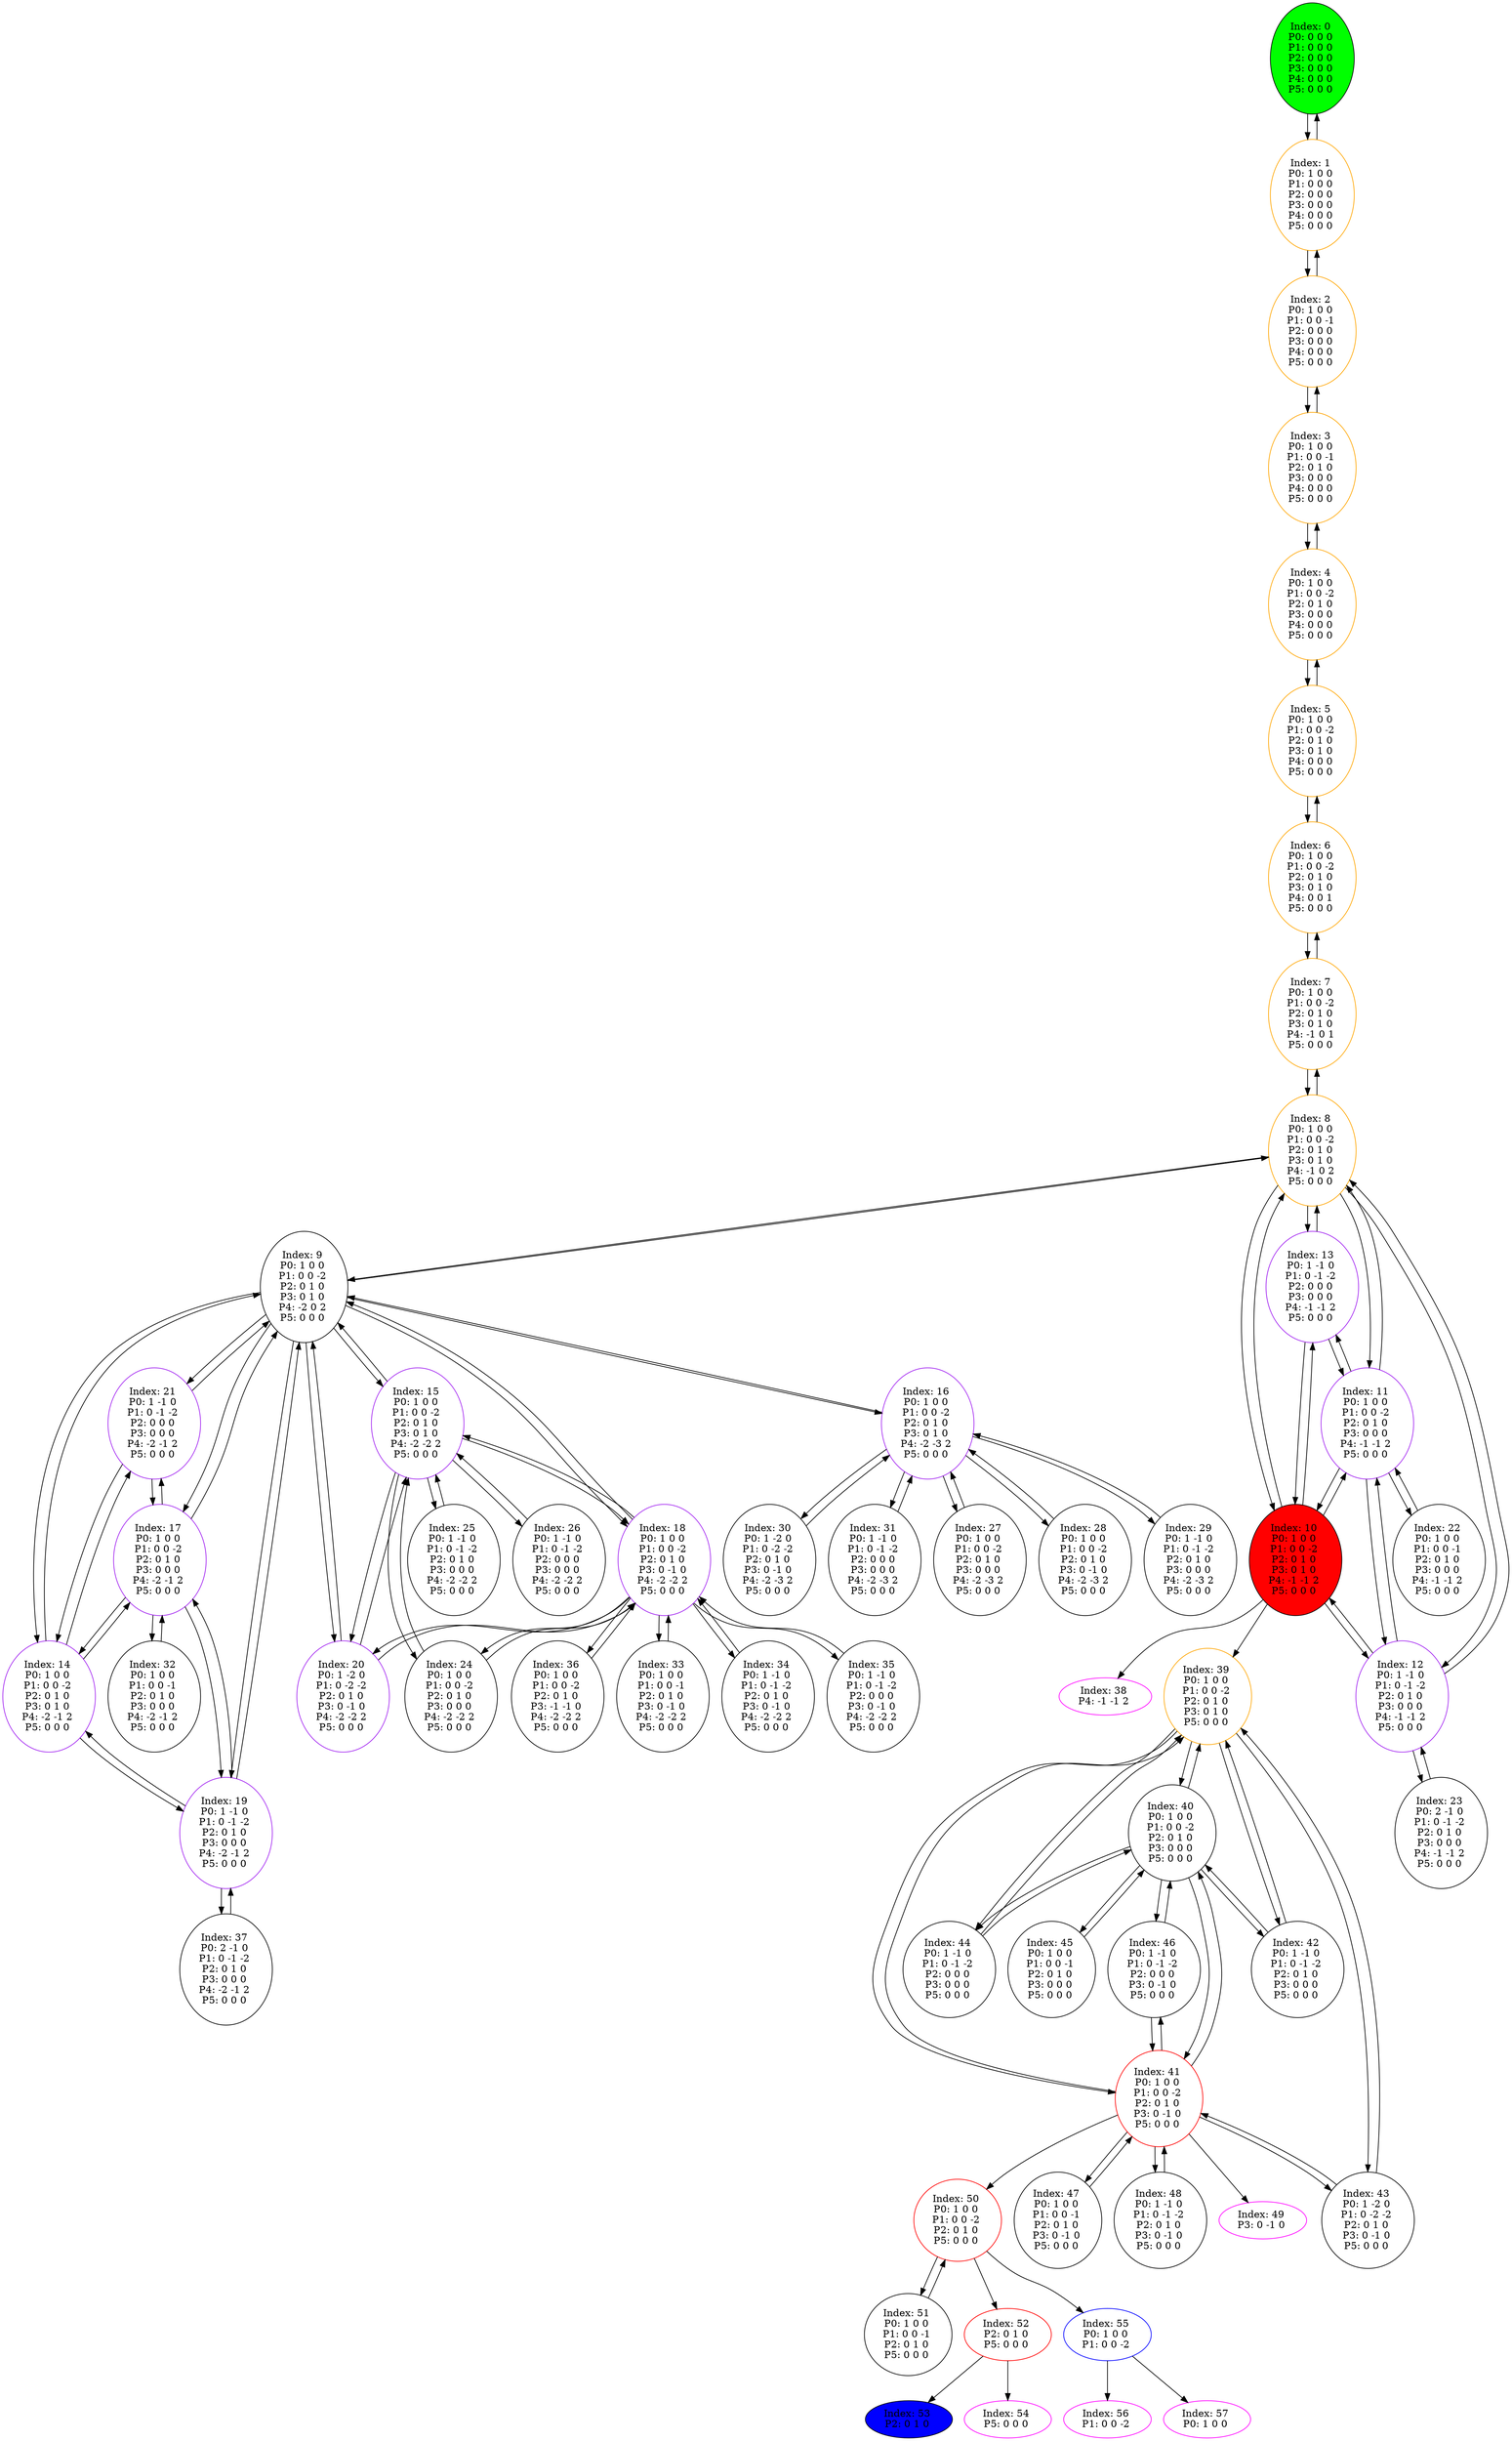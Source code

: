 digraph G {
color = "black"
0[label = "Index: 0 
P0: 0 0 0 
P1: 0 0 0 
P2: 0 0 0 
P3: 0 0 0 
P4: 0 0 0 
P5: 0 0 0 
", style="filled", fillcolor = "green"]
1[label = "Index: 1 
P0: 1 0 0 
P1: 0 0 0 
P2: 0 0 0 
P3: 0 0 0 
P4: 0 0 0 
P5: 0 0 0 
", color = "orange"]
2[label = "Index: 2 
P0: 1 0 0 
P1: 0 0 -1 
P2: 0 0 0 
P3: 0 0 0 
P4: 0 0 0 
P5: 0 0 0 
", color = "orange"]
3[label = "Index: 3 
P0: 1 0 0 
P1: 0 0 -1 
P2: 0 1 0 
P3: 0 0 0 
P4: 0 0 0 
P5: 0 0 0 
", color = "orange"]
4[label = "Index: 4 
P0: 1 0 0 
P1: 0 0 -2 
P2: 0 1 0 
P3: 0 0 0 
P4: 0 0 0 
P5: 0 0 0 
", color = "orange"]
5[label = "Index: 5 
P0: 1 0 0 
P1: 0 0 -2 
P2: 0 1 0 
P3: 0 1 0 
P4: 0 0 0 
P5: 0 0 0 
", color = "orange"]
6[label = "Index: 6 
P0: 1 0 0 
P1: 0 0 -2 
P2: 0 1 0 
P3: 0 1 0 
P4: 0 0 1 
P5: 0 0 0 
", color = "orange"]
7[label = "Index: 7 
P0: 1 0 0 
P1: 0 0 -2 
P2: 0 1 0 
P3: 0 1 0 
P4: -1 0 1 
P5: 0 0 0 
", color = "orange"]
8[label = "Index: 8 
P0: 1 0 0 
P1: 0 0 -2 
P2: 0 1 0 
P3: 0 1 0 
P4: -1 0 2 
P5: 0 0 0 
", color = "orange"]
9[label = "Index: 9 
P0: 1 0 0 
P1: 0 0 -2 
P2: 0 1 0 
P3: 0 1 0 
P4: -2 0 2 
P5: 0 0 0 
"]
10[label = "Index: 10 
P0: 1 0 0 
P1: 0 0 -2 
P2: 0 1 0 
P3: 0 1 0 
P4: -1 -1 2 
P5: 0 0 0 
", style="filled", fillcolor = "red"]
11[label = "Index: 11 
P0: 1 0 0 
P1: 0 0 -2 
P2: 0 1 0 
P3: 0 0 0 
P4: -1 -1 2 
P5: 0 0 0 
", color = "purple"]
12[label = "Index: 12 
P0: 1 -1 0 
P1: 0 -1 -2 
P2: 0 1 0 
P3: 0 0 0 
P4: -1 -1 2 
P5: 0 0 0 
", color = "purple"]
13[label = "Index: 13 
P0: 1 -1 0 
P1: 0 -1 -2 
P2: 0 0 0 
P3: 0 0 0 
P4: -1 -1 2 
P5: 0 0 0 
", color = "purple"]
14[label = "Index: 14 
P0: 1 0 0 
P1: 0 0 -2 
P2: 0 1 0 
P3: 0 1 0 
P4: -2 -1 2 
P5: 0 0 0 
", color = "purple"]
15[label = "Index: 15 
P0: 1 0 0 
P1: 0 0 -2 
P2: 0 1 0 
P3: 0 1 0 
P4: -2 -2 2 
P5: 0 0 0 
", color = "purple"]
16[label = "Index: 16 
P0: 1 0 0 
P1: 0 0 -2 
P2: 0 1 0 
P3: 0 1 0 
P4: -2 -3 2 
P5: 0 0 0 
", color = "purple"]
17[label = "Index: 17 
P0: 1 0 0 
P1: 0 0 -2 
P2: 0 1 0 
P3: 0 0 0 
P4: -2 -1 2 
P5: 0 0 0 
", color = "purple"]
18[label = "Index: 18 
P0: 1 0 0 
P1: 0 0 -2 
P2: 0 1 0 
P3: 0 -1 0 
P4: -2 -2 2 
P5: 0 0 0 
", color = "purple"]
19[label = "Index: 19 
P0: 1 -1 0 
P1: 0 -1 -2 
P2: 0 1 0 
P3: 0 0 0 
P4: -2 -1 2 
P5: 0 0 0 
", color = "purple"]
20[label = "Index: 20 
P0: 1 -2 0 
P1: 0 -2 -2 
P2: 0 1 0 
P3: 0 -1 0 
P4: -2 -2 2 
P5: 0 0 0 
", color = "purple"]
21[label = "Index: 21 
P0: 1 -1 0 
P1: 0 -1 -2 
P2: 0 0 0 
P3: 0 0 0 
P4: -2 -1 2 
P5: 0 0 0 
", color = "purple"]
22[label = "Index: 22 
P0: 1 0 0 
P1: 0 0 -1 
P2: 0 1 0 
P3: 0 0 0 
P4: -1 -1 2 
P5: 0 0 0 
"]
23[label = "Index: 23 
P0: 2 -1 0 
P1: 0 -1 -2 
P2: 0 1 0 
P3: 0 0 0 
P4: -1 -1 2 
P5: 0 0 0 
"]
24[label = "Index: 24 
P0: 1 0 0 
P1: 0 0 -2 
P2: 0 1 0 
P3: 0 0 0 
P4: -2 -2 2 
P5: 0 0 0 
"]
25[label = "Index: 25 
P0: 1 -1 0 
P1: 0 -1 -2 
P2: 0 1 0 
P3: 0 0 0 
P4: -2 -2 2 
P5: 0 0 0 
"]
26[label = "Index: 26 
P0: 1 -1 0 
P1: 0 -1 -2 
P2: 0 0 0 
P3: 0 0 0 
P4: -2 -2 2 
P5: 0 0 0 
"]
27[label = "Index: 27 
P0: 1 0 0 
P1: 0 0 -2 
P2: 0 1 0 
P3: 0 0 0 
P4: -2 -3 2 
P5: 0 0 0 
"]
28[label = "Index: 28 
P0: 1 0 0 
P1: 0 0 -2 
P2: 0 1 0 
P3: 0 -1 0 
P4: -2 -3 2 
P5: 0 0 0 
"]
29[label = "Index: 29 
P0: 1 -1 0 
P1: 0 -1 -2 
P2: 0 1 0 
P3: 0 0 0 
P4: -2 -3 2 
P5: 0 0 0 
"]
30[label = "Index: 30 
P0: 1 -2 0 
P1: 0 -2 -2 
P2: 0 1 0 
P3: 0 -1 0 
P4: -2 -3 2 
P5: 0 0 0 
"]
31[label = "Index: 31 
P0: 1 -1 0 
P1: 0 -1 -2 
P2: 0 0 0 
P3: 0 0 0 
P4: -2 -3 2 
P5: 0 0 0 
"]
32[label = "Index: 32 
P0: 1 0 0 
P1: 0 0 -1 
P2: 0 1 0 
P3: 0 0 0 
P4: -2 -1 2 
P5: 0 0 0 
"]
33[label = "Index: 33 
P0: 1 0 0 
P1: 0 0 -1 
P2: 0 1 0 
P3: 0 -1 0 
P4: -2 -2 2 
P5: 0 0 0 
"]
34[label = "Index: 34 
P0: 1 -1 0 
P1: 0 -1 -2 
P2: 0 1 0 
P3: 0 -1 0 
P4: -2 -2 2 
P5: 0 0 0 
"]
35[label = "Index: 35 
P0: 1 -1 0 
P1: 0 -1 -2 
P2: 0 0 0 
P3: 0 -1 0 
P4: -2 -2 2 
P5: 0 0 0 
"]
36[label = "Index: 36 
P0: 1 0 0 
P1: 0 0 -2 
P2: 0 1 0 
P3: -1 -1 0 
P4: -2 -2 2 
P5: 0 0 0 
"]
37[label = "Index: 37 
P0: 2 -1 0 
P1: 0 -1 -2 
P2: 0 1 0 
P3: 0 0 0 
P4: -2 -1 2 
P5: 0 0 0 
"]
38[label = "Index: 38 
P4: -1 -1 2 
", color = "fuchsia"]
39[label = "Index: 39 
P0: 1 0 0 
P1: 0 0 -2 
P2: 0 1 0 
P3: 0 1 0 
P5: 0 0 0 
", color = "orange"]
40[label = "Index: 40 
P0: 1 0 0 
P1: 0 0 -2 
P2: 0 1 0 
P3: 0 0 0 
P5: 0 0 0 
"]
41[label = "Index: 41 
P0: 1 0 0 
P1: 0 0 -2 
P2: 0 1 0 
P3: 0 -1 0 
P5: 0 0 0 
", color = "red"]
42[label = "Index: 42 
P0: 1 -1 0 
P1: 0 -1 -2 
P2: 0 1 0 
P3: 0 0 0 
P5: 0 0 0 
"]
43[label = "Index: 43 
P0: 1 -2 0 
P1: 0 -2 -2 
P2: 0 1 0 
P3: 0 -1 0 
P5: 0 0 0 
"]
44[label = "Index: 44 
P0: 1 -1 0 
P1: 0 -1 -2 
P2: 0 0 0 
P3: 0 0 0 
P5: 0 0 0 
"]
45[label = "Index: 45 
P0: 1 0 0 
P1: 0 0 -1 
P2: 0 1 0 
P3: 0 0 0 
P5: 0 0 0 
"]
46[label = "Index: 46 
P0: 1 -1 0 
P1: 0 -1 -2 
P2: 0 0 0 
P3: 0 -1 0 
P5: 0 0 0 
"]
47[label = "Index: 47 
P0: 1 0 0 
P1: 0 0 -1 
P2: 0 1 0 
P3: 0 -1 0 
P5: 0 0 0 
"]
48[label = "Index: 48 
P0: 1 -1 0 
P1: 0 -1 -2 
P2: 0 1 0 
P3: 0 -1 0 
P5: 0 0 0 
"]
49[label = "Index: 49 
P3: 0 -1 0 
", color = "fuchsia"]
50[label = "Index: 50 
P0: 1 0 0 
P1: 0 0 -2 
P2: 0 1 0 
P5: 0 0 0 
", color = "red"]
51[label = "Index: 51 
P0: 1 0 0 
P1: 0 0 -1 
P2: 0 1 0 
P5: 0 0 0 
"]
52[label = "Index: 52 
P2: 0 1 0 
P5: 0 0 0 
", color = "red"]
53[label = "Index: 53 
P2: 0 1 0 
", style="filled", fillcolor = "blue"]
54[label = "Index: 54 
P5: 0 0 0 
", color = "fuchsia"]
55[label = "Index: 55 
P0: 1 0 0 
P1: 0 0 -2 
", color = "blue"]
56[label = "Index: 56 
P1: 0 0 -2 
", color = "fuchsia"]
57[label = "Index: 57 
P0: 1 0 0 
", color = "fuchsia"]
0 -> 1

1 -> 0
1 -> 2

2 -> 1
2 -> 3

3 -> 2
3 -> 4

4 -> 3
4 -> 5

5 -> 4
5 -> 6

6 -> 5
6 -> 7

7 -> 6
7 -> 8

8 -> 7
8 -> 9
8 -> 10
8 -> 11
8 -> 12
8 -> 13

9 -> 8
9 -> 14
9 -> 15
9 -> 16
9 -> 17
9 -> 18
9 -> 19
9 -> 20
9 -> 21

10 -> 8
10 -> 11
10 -> 12
10 -> 13
10 -> 39
10 -> 38

11 -> 8
11 -> 10
11 -> 22
11 -> 12
11 -> 13

12 -> 8
12 -> 10
12 -> 11
12 -> 23

13 -> 8
13 -> 10
13 -> 11

14 -> 9
14 -> 17
14 -> 19
14 -> 21

15 -> 9
15 -> 24
15 -> 18
15 -> 25
15 -> 20
15 -> 26

16 -> 9
16 -> 27
16 -> 28
16 -> 29
16 -> 30
16 -> 31

17 -> 9
17 -> 14
17 -> 32
17 -> 19
17 -> 21

18 -> 9
18 -> 15
18 -> 33
18 -> 34
18 -> 20
18 -> 35
18 -> 36
18 -> 24

19 -> 9
19 -> 14
19 -> 17
19 -> 37

20 -> 9
20 -> 15
20 -> 18

21 -> 9
21 -> 14
21 -> 17

22 -> 11

23 -> 12

24 -> 15
24 -> 18

25 -> 15

26 -> 15

27 -> 16

28 -> 16

29 -> 16

30 -> 16

31 -> 16

32 -> 17

33 -> 18

34 -> 18

35 -> 18

36 -> 18

37 -> 19

39 -> 40
39 -> 41
39 -> 42
39 -> 43
39 -> 44

40 -> 39
40 -> 45
40 -> 42
40 -> 44
40 -> 41
40 -> 46

41 -> 39
41 -> 40
41 -> 47
41 -> 48
41 -> 43
41 -> 46
41 -> 50
41 -> 49

42 -> 39
42 -> 40

43 -> 39
43 -> 41

44 -> 39
44 -> 40

45 -> 40

46 -> 40
46 -> 41

47 -> 41

48 -> 41

50 -> 51
50 -> 52
50 -> 55

51 -> 50

52 -> 54
52 -> 53

55 -> 56
55 -> 57

}
